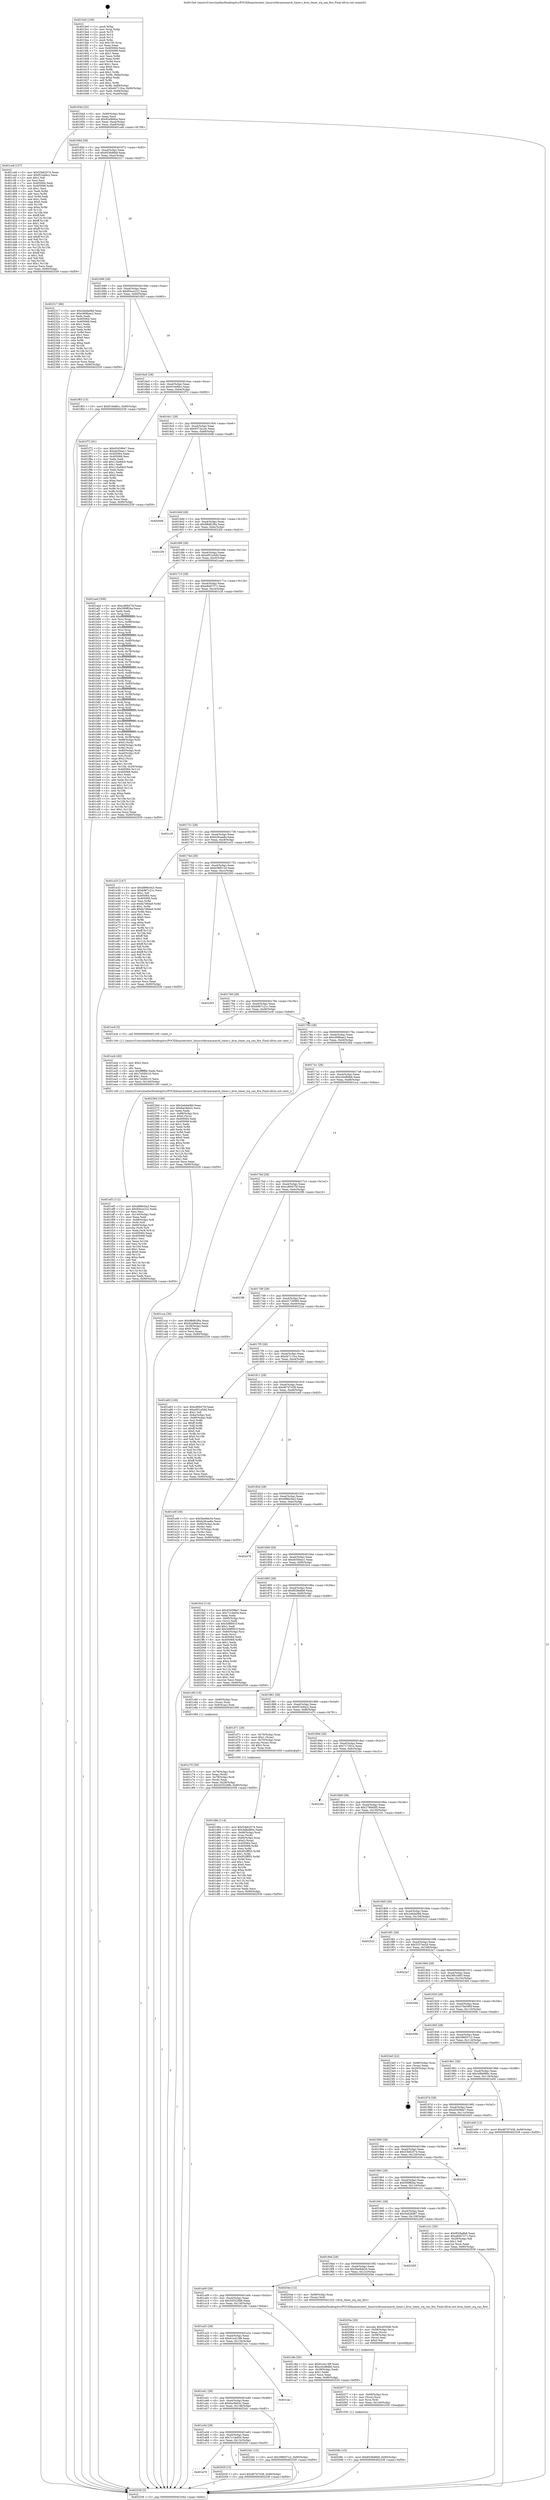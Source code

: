 digraph "0x4015e0" {
  label = "0x4015e0 (/mnt/c/Users/mathe/Desktop/tcc/POCII/binaries/extr_linuxvirtkvmarmarch_timer.c_kvm_timer_irq_can_fire_Final-ollvm.out::main(0))"
  labelloc = "t"
  node[shape=record]

  Entry [label="",width=0.3,height=0.3,shape=circle,fillcolor=black,style=filled]
  "0x40164d" [label="{
     0x40164d [32]\l
     | [instrs]\l
     &nbsp;&nbsp;0x40164d \<+6\>: mov -0x90(%rbp),%eax\l
     &nbsp;&nbsp;0x401653 \<+2\>: mov %eax,%ecx\l
     &nbsp;&nbsp;0x401655 \<+6\>: sub $0x82a9b8ce,%ecx\l
     &nbsp;&nbsp;0x40165b \<+6\>: mov %eax,-0xa4(%rbp)\l
     &nbsp;&nbsp;0x401661 \<+6\>: mov %ecx,-0xa8(%rbp)\l
     &nbsp;&nbsp;0x401667 \<+6\>: je 0000000000401ce8 \<main+0x708\>\l
  }"]
  "0x401ce8" [label="{
     0x401ce8 [137]\l
     | [instrs]\l
     &nbsp;&nbsp;0x401ce8 \<+5\>: mov $0x53b62574,%eax\l
     &nbsp;&nbsp;0x401ced \<+5\>: mov $0xf51bd4c2,%ecx\l
     &nbsp;&nbsp;0x401cf2 \<+2\>: mov $0x1,%dl\l
     &nbsp;&nbsp;0x401cf4 \<+2\>: xor %esi,%esi\l
     &nbsp;&nbsp;0x401cf6 \<+7\>: mov 0x405064,%edi\l
     &nbsp;&nbsp;0x401cfd \<+8\>: mov 0x405068,%r8d\l
     &nbsp;&nbsp;0x401d05 \<+3\>: sub $0x1,%esi\l
     &nbsp;&nbsp;0x401d08 \<+3\>: mov %edi,%r9d\l
     &nbsp;&nbsp;0x401d0b \<+3\>: add %esi,%r9d\l
     &nbsp;&nbsp;0x401d0e \<+4\>: imul %r9d,%edi\l
     &nbsp;&nbsp;0x401d12 \<+3\>: and $0x1,%edi\l
     &nbsp;&nbsp;0x401d15 \<+3\>: cmp $0x0,%edi\l
     &nbsp;&nbsp;0x401d18 \<+4\>: sete %r10b\l
     &nbsp;&nbsp;0x401d1c \<+4\>: cmp $0xa,%r8d\l
     &nbsp;&nbsp;0x401d20 \<+4\>: setl %r11b\l
     &nbsp;&nbsp;0x401d24 \<+3\>: mov %r10b,%bl\l
     &nbsp;&nbsp;0x401d27 \<+3\>: xor $0xff,%bl\l
     &nbsp;&nbsp;0x401d2a \<+3\>: mov %r11b,%r14b\l
     &nbsp;&nbsp;0x401d2d \<+4\>: xor $0xff,%r14b\l
     &nbsp;&nbsp;0x401d31 \<+3\>: xor $0x1,%dl\l
     &nbsp;&nbsp;0x401d34 \<+3\>: mov %bl,%r15b\l
     &nbsp;&nbsp;0x401d37 \<+4\>: and $0xff,%r15b\l
     &nbsp;&nbsp;0x401d3b \<+3\>: and %dl,%r10b\l
     &nbsp;&nbsp;0x401d3e \<+3\>: mov %r14b,%r12b\l
     &nbsp;&nbsp;0x401d41 \<+4\>: and $0xff,%r12b\l
     &nbsp;&nbsp;0x401d45 \<+3\>: and %dl,%r11b\l
     &nbsp;&nbsp;0x401d48 \<+3\>: or %r10b,%r15b\l
     &nbsp;&nbsp;0x401d4b \<+3\>: or %r11b,%r12b\l
     &nbsp;&nbsp;0x401d4e \<+3\>: xor %r12b,%r15b\l
     &nbsp;&nbsp;0x401d51 \<+3\>: or %r14b,%bl\l
     &nbsp;&nbsp;0x401d54 \<+3\>: xor $0xff,%bl\l
     &nbsp;&nbsp;0x401d57 \<+3\>: or $0x1,%dl\l
     &nbsp;&nbsp;0x401d5a \<+2\>: and %dl,%bl\l
     &nbsp;&nbsp;0x401d5c \<+3\>: or %bl,%r15b\l
     &nbsp;&nbsp;0x401d5f \<+4\>: test $0x1,%r15b\l
     &nbsp;&nbsp;0x401d63 \<+3\>: cmovne %ecx,%eax\l
     &nbsp;&nbsp;0x401d66 \<+6\>: mov %eax,-0x90(%rbp)\l
     &nbsp;&nbsp;0x401d6c \<+5\>: jmp 0000000000402539 \<main+0xf59\>\l
  }"]
  "0x40166d" [label="{
     0x40166d [28]\l
     | [instrs]\l
     &nbsp;&nbsp;0x40166d \<+5\>: jmp 0000000000401672 \<main+0x92\>\l
     &nbsp;&nbsp;0x401672 \<+6\>: mov -0xa4(%rbp),%eax\l
     &nbsp;&nbsp;0x401678 \<+5\>: sub $0x8536d6b9,%eax\l
     &nbsp;&nbsp;0x40167d \<+6\>: mov %eax,-0xac(%rbp)\l
     &nbsp;&nbsp;0x401683 \<+6\>: je 0000000000402317 \<main+0xd37\>\l
  }"]
  Exit [label="",width=0.3,height=0.3,shape=circle,fillcolor=black,style=filled,peripheries=2]
  "0x402317" [label="{
     0x402317 [86]\l
     | [instrs]\l
     &nbsp;&nbsp;0x402317 \<+5\>: mov $0x2ebda08d,%eax\l
     &nbsp;&nbsp;0x40231c \<+5\>: mov $0xc908bae2,%ecx\l
     &nbsp;&nbsp;0x402321 \<+2\>: xor %edx,%edx\l
     &nbsp;&nbsp;0x402323 \<+7\>: mov 0x405064,%esi\l
     &nbsp;&nbsp;0x40232a \<+7\>: mov 0x405068,%edi\l
     &nbsp;&nbsp;0x402331 \<+3\>: sub $0x1,%edx\l
     &nbsp;&nbsp;0x402334 \<+3\>: mov %esi,%r8d\l
     &nbsp;&nbsp;0x402337 \<+3\>: add %edx,%r8d\l
     &nbsp;&nbsp;0x40233a \<+4\>: imul %r8d,%esi\l
     &nbsp;&nbsp;0x40233e \<+3\>: and $0x1,%esi\l
     &nbsp;&nbsp;0x402341 \<+3\>: cmp $0x0,%esi\l
     &nbsp;&nbsp;0x402344 \<+4\>: sete %r9b\l
     &nbsp;&nbsp;0x402348 \<+3\>: cmp $0xa,%edi\l
     &nbsp;&nbsp;0x40234b \<+4\>: setl %r10b\l
     &nbsp;&nbsp;0x40234f \<+3\>: mov %r9b,%r11b\l
     &nbsp;&nbsp;0x402352 \<+3\>: and %r10b,%r11b\l
     &nbsp;&nbsp;0x402355 \<+3\>: xor %r10b,%r9b\l
     &nbsp;&nbsp;0x402358 \<+3\>: or %r9b,%r11b\l
     &nbsp;&nbsp;0x40235b \<+4\>: test $0x1,%r11b\l
     &nbsp;&nbsp;0x40235f \<+3\>: cmovne %ecx,%eax\l
     &nbsp;&nbsp;0x402362 \<+6\>: mov %eax,-0x90(%rbp)\l
     &nbsp;&nbsp;0x402368 \<+5\>: jmp 0000000000402539 \<main+0xf59\>\l
  }"]
  "0x401689" [label="{
     0x401689 [28]\l
     | [instrs]\l
     &nbsp;&nbsp;0x401689 \<+5\>: jmp 000000000040168e \<main+0xae\>\l
     &nbsp;&nbsp;0x40168e \<+6\>: mov -0xa4(%rbp),%eax\l
     &nbsp;&nbsp;0x401694 \<+5\>: sub $0x85ece222,%eax\l
     &nbsp;&nbsp;0x401699 \<+6\>: mov %eax,-0xb0(%rbp)\l
     &nbsp;&nbsp;0x40169f \<+6\>: je 0000000000401f63 \<main+0x983\>\l
  }"]
  "0x40208c" [label="{
     0x40208c [15]\l
     | [instrs]\l
     &nbsp;&nbsp;0x40208c \<+10\>: movl $0x8536d6b9,-0x90(%rbp)\l
     &nbsp;&nbsp;0x402096 \<+5\>: jmp 0000000000402539 \<main+0xf59\>\l
  }"]
  "0x401f63" [label="{
     0x401f63 [15]\l
     | [instrs]\l
     &nbsp;&nbsp;0x401f63 \<+10\>: movl $0x910e6fcc,-0x90(%rbp)\l
     &nbsp;&nbsp;0x401f6d \<+5\>: jmp 0000000000402539 \<main+0xf59\>\l
  }"]
  "0x4016a5" [label="{
     0x4016a5 [28]\l
     | [instrs]\l
     &nbsp;&nbsp;0x4016a5 \<+5\>: jmp 00000000004016aa \<main+0xca\>\l
     &nbsp;&nbsp;0x4016aa \<+6\>: mov -0xa4(%rbp),%eax\l
     &nbsp;&nbsp;0x4016b0 \<+5\>: sub $0x910e6fcc,%eax\l
     &nbsp;&nbsp;0x4016b5 \<+6\>: mov %eax,-0xb4(%rbp)\l
     &nbsp;&nbsp;0x4016bb \<+6\>: je 0000000000401f72 \<main+0x992\>\l
  }"]
  "0x402077" [label="{
     0x402077 [21]\l
     | [instrs]\l
     &nbsp;&nbsp;0x402077 \<+4\>: mov -0x68(%rbp),%rcx\l
     &nbsp;&nbsp;0x40207b \<+3\>: mov (%rcx),%rcx\l
     &nbsp;&nbsp;0x40207e \<+3\>: mov %rcx,%rdi\l
     &nbsp;&nbsp;0x402081 \<+6\>: mov %eax,-0x144(%rbp)\l
     &nbsp;&nbsp;0x402087 \<+5\>: call 0000000000401030 \<free@plt\>\l
     | [calls]\l
     &nbsp;&nbsp;0x401030 \{1\} (unknown)\l
  }"]
  "0x401f72" [label="{
     0x401f72 [91]\l
     | [instrs]\l
     &nbsp;&nbsp;0x401f72 \<+5\>: mov $0x454596e7,%eax\l
     &nbsp;&nbsp;0x401f77 \<+5\>: mov $0xeb50eec1,%ecx\l
     &nbsp;&nbsp;0x401f7c \<+7\>: mov 0x405064,%edx\l
     &nbsp;&nbsp;0x401f83 \<+7\>: mov 0x405068,%esi\l
     &nbsp;&nbsp;0x401f8a \<+2\>: mov %edx,%edi\l
     &nbsp;&nbsp;0x401f8c \<+6\>: add $0x116a9dc0,%edi\l
     &nbsp;&nbsp;0x401f92 \<+3\>: sub $0x1,%edi\l
     &nbsp;&nbsp;0x401f95 \<+6\>: sub $0x116a9dc0,%edi\l
     &nbsp;&nbsp;0x401f9b \<+3\>: imul %edi,%edx\l
     &nbsp;&nbsp;0x401f9e \<+3\>: and $0x1,%edx\l
     &nbsp;&nbsp;0x401fa1 \<+3\>: cmp $0x0,%edx\l
     &nbsp;&nbsp;0x401fa4 \<+4\>: sete %r8b\l
     &nbsp;&nbsp;0x401fa8 \<+3\>: cmp $0xa,%esi\l
     &nbsp;&nbsp;0x401fab \<+4\>: setl %r9b\l
     &nbsp;&nbsp;0x401faf \<+3\>: mov %r8b,%r10b\l
     &nbsp;&nbsp;0x401fb2 \<+3\>: and %r9b,%r10b\l
     &nbsp;&nbsp;0x401fb5 \<+3\>: xor %r9b,%r8b\l
     &nbsp;&nbsp;0x401fb8 \<+3\>: or %r8b,%r10b\l
     &nbsp;&nbsp;0x401fbb \<+4\>: test $0x1,%r10b\l
     &nbsp;&nbsp;0x401fbf \<+3\>: cmovne %ecx,%eax\l
     &nbsp;&nbsp;0x401fc2 \<+6\>: mov %eax,-0x90(%rbp)\l
     &nbsp;&nbsp;0x401fc8 \<+5\>: jmp 0000000000402539 \<main+0xf59\>\l
  }"]
  "0x4016c1" [label="{
     0x4016c1 [28]\l
     | [instrs]\l
     &nbsp;&nbsp;0x4016c1 \<+5\>: jmp 00000000004016c6 \<main+0xe6\>\l
     &nbsp;&nbsp;0x4016c6 \<+6\>: mov -0xa4(%rbp),%eax\l
     &nbsp;&nbsp;0x4016cc \<+5\>: sub $0x9373a1dc,%eax\l
     &nbsp;&nbsp;0x4016d1 \<+6\>: mov %eax,-0xb8(%rbp)\l
     &nbsp;&nbsp;0x4016d7 \<+6\>: je 00000000004020d8 \<main+0xaf8\>\l
  }"]
  "0x40205a" [label="{
     0x40205a [29]\l
     | [instrs]\l
     &nbsp;&nbsp;0x40205a \<+10\>: movabs $0x4030d6,%rdi\l
     &nbsp;&nbsp;0x402064 \<+4\>: mov -0x58(%rbp),%rcx\l
     &nbsp;&nbsp;0x402068 \<+2\>: mov %eax,(%rcx)\l
     &nbsp;&nbsp;0x40206a \<+4\>: mov -0x58(%rbp),%rcx\l
     &nbsp;&nbsp;0x40206e \<+2\>: mov (%rcx),%esi\l
     &nbsp;&nbsp;0x402070 \<+2\>: mov $0x0,%al\l
     &nbsp;&nbsp;0x402072 \<+5\>: call 0000000000401040 \<printf@plt\>\l
     | [calls]\l
     &nbsp;&nbsp;0x401040 \{1\} (unknown)\l
  }"]
  "0x4020d8" [label="{
     0x4020d8\l
  }", style=dashed]
  "0x4016dd" [label="{
     0x4016dd [28]\l
     | [instrs]\l
     &nbsp;&nbsp;0x4016dd \<+5\>: jmp 00000000004016e2 \<main+0x102\>\l
     &nbsp;&nbsp;0x4016e2 \<+6\>: mov -0xa4(%rbp),%eax\l
     &nbsp;&nbsp;0x4016e8 \<+5\>: sub $0x98d81f6a,%eax\l
     &nbsp;&nbsp;0x4016ed \<+6\>: mov %eax,-0xbc(%rbp)\l
     &nbsp;&nbsp;0x4016f3 \<+6\>: je 00000000004022f4 \<main+0xd14\>\l
  }"]
  "0x401a79" [label="{
     0x401a79\l
  }", style=dashed]
  "0x4022f4" [label="{
     0x4022f4\l
  }", style=dashed]
  "0x4016f9" [label="{
     0x4016f9 [28]\l
     | [instrs]\l
     &nbsp;&nbsp;0x4016f9 \<+5\>: jmp 00000000004016fe \<main+0x11e\>\l
     &nbsp;&nbsp;0x4016fe \<+6\>: mov -0xa4(%rbp),%eax\l
     &nbsp;&nbsp;0x401704 \<+5\>: sub $0xa951a5dd,%eax\l
     &nbsp;&nbsp;0x401709 \<+6\>: mov %eax,-0xc0(%rbp)\l
     &nbsp;&nbsp;0x40170f \<+6\>: je 0000000000401aed \<main+0x50d\>\l
  }"]
  "0x40203f" [label="{
     0x40203f [15]\l
     | [instrs]\l
     &nbsp;&nbsp;0x40203f \<+10\>: movl $0xd67d7438,-0x90(%rbp)\l
     &nbsp;&nbsp;0x402049 \<+5\>: jmp 0000000000402539 \<main+0xf59\>\l
  }"]
  "0x401aed" [label="{
     0x401aed [308]\l
     | [instrs]\l
     &nbsp;&nbsp;0x401aed \<+5\>: mov $0xcd69475f,%eax\l
     &nbsp;&nbsp;0x401af2 \<+5\>: mov $0x599ff2ba,%ecx\l
     &nbsp;&nbsp;0x401af7 \<+2\>: xor %edx,%edx\l
     &nbsp;&nbsp;0x401af9 \<+3\>: mov %rsp,%rsi\l
     &nbsp;&nbsp;0x401afc \<+4\>: add $0xfffffffffffffff0,%rsi\l
     &nbsp;&nbsp;0x401b00 \<+3\>: mov %rsi,%rsp\l
     &nbsp;&nbsp;0x401b03 \<+7\>: mov %rsi,-0x88(%rbp)\l
     &nbsp;&nbsp;0x401b0a \<+3\>: mov %rsp,%rsi\l
     &nbsp;&nbsp;0x401b0d \<+4\>: add $0xfffffffffffffff0,%rsi\l
     &nbsp;&nbsp;0x401b11 \<+3\>: mov %rsi,%rsp\l
     &nbsp;&nbsp;0x401b14 \<+3\>: mov %rsp,%rdi\l
     &nbsp;&nbsp;0x401b17 \<+4\>: add $0xfffffffffffffff0,%rdi\l
     &nbsp;&nbsp;0x401b1b \<+3\>: mov %rdi,%rsp\l
     &nbsp;&nbsp;0x401b1e \<+4\>: mov %rdi,-0x80(%rbp)\l
     &nbsp;&nbsp;0x401b22 \<+3\>: mov %rsp,%rdi\l
     &nbsp;&nbsp;0x401b25 \<+4\>: add $0xfffffffffffffff0,%rdi\l
     &nbsp;&nbsp;0x401b29 \<+3\>: mov %rdi,%rsp\l
     &nbsp;&nbsp;0x401b2c \<+4\>: mov %rdi,-0x78(%rbp)\l
     &nbsp;&nbsp;0x401b30 \<+3\>: mov %rsp,%rdi\l
     &nbsp;&nbsp;0x401b33 \<+4\>: add $0xfffffffffffffff0,%rdi\l
     &nbsp;&nbsp;0x401b37 \<+3\>: mov %rdi,%rsp\l
     &nbsp;&nbsp;0x401b3a \<+4\>: mov %rdi,-0x70(%rbp)\l
     &nbsp;&nbsp;0x401b3e \<+3\>: mov %rsp,%rdi\l
     &nbsp;&nbsp;0x401b41 \<+4\>: add $0xfffffffffffffff0,%rdi\l
     &nbsp;&nbsp;0x401b45 \<+3\>: mov %rdi,%rsp\l
     &nbsp;&nbsp;0x401b48 \<+4\>: mov %rdi,-0x68(%rbp)\l
     &nbsp;&nbsp;0x401b4c \<+3\>: mov %rsp,%rdi\l
     &nbsp;&nbsp;0x401b4f \<+4\>: add $0xfffffffffffffff0,%rdi\l
     &nbsp;&nbsp;0x401b53 \<+3\>: mov %rdi,%rsp\l
     &nbsp;&nbsp;0x401b56 \<+4\>: mov %rdi,-0x60(%rbp)\l
     &nbsp;&nbsp;0x401b5a \<+3\>: mov %rsp,%rdi\l
     &nbsp;&nbsp;0x401b5d \<+4\>: add $0xfffffffffffffff0,%rdi\l
     &nbsp;&nbsp;0x401b61 \<+3\>: mov %rdi,%rsp\l
     &nbsp;&nbsp;0x401b64 \<+4\>: mov %rdi,-0x58(%rbp)\l
     &nbsp;&nbsp;0x401b68 \<+3\>: mov %rsp,%rdi\l
     &nbsp;&nbsp;0x401b6b \<+4\>: add $0xfffffffffffffff0,%rdi\l
     &nbsp;&nbsp;0x401b6f \<+3\>: mov %rdi,%rsp\l
     &nbsp;&nbsp;0x401b72 \<+4\>: mov %rdi,-0x50(%rbp)\l
     &nbsp;&nbsp;0x401b76 \<+3\>: mov %rsp,%rdi\l
     &nbsp;&nbsp;0x401b79 \<+4\>: add $0xfffffffffffffff0,%rdi\l
     &nbsp;&nbsp;0x401b7d \<+3\>: mov %rdi,%rsp\l
     &nbsp;&nbsp;0x401b80 \<+4\>: mov %rdi,-0x48(%rbp)\l
     &nbsp;&nbsp;0x401b84 \<+3\>: mov %rsp,%rdi\l
     &nbsp;&nbsp;0x401b87 \<+4\>: add $0xfffffffffffffff0,%rdi\l
     &nbsp;&nbsp;0x401b8b \<+3\>: mov %rdi,%rsp\l
     &nbsp;&nbsp;0x401b8e \<+4\>: mov %rdi,-0x40(%rbp)\l
     &nbsp;&nbsp;0x401b92 \<+3\>: mov %rsp,%rdi\l
     &nbsp;&nbsp;0x401b95 \<+4\>: add $0xfffffffffffffff0,%rdi\l
     &nbsp;&nbsp;0x401b99 \<+3\>: mov %rdi,%rsp\l
     &nbsp;&nbsp;0x401b9c \<+4\>: mov %rdi,-0x38(%rbp)\l
     &nbsp;&nbsp;0x401ba0 \<+7\>: mov -0x88(%rbp),%rdi\l
     &nbsp;&nbsp;0x401ba7 \<+6\>: movl $0x0,(%rdi)\l
     &nbsp;&nbsp;0x401bad \<+7\>: mov -0x94(%rbp),%r8d\l
     &nbsp;&nbsp;0x401bb4 \<+3\>: mov %r8d,(%rsi)\l
     &nbsp;&nbsp;0x401bb7 \<+4\>: mov -0x80(%rbp),%rdi\l
     &nbsp;&nbsp;0x401bbb \<+7\>: mov -0xa0(%rbp),%r9\l
     &nbsp;&nbsp;0x401bc2 \<+3\>: mov %r9,(%rdi)\l
     &nbsp;&nbsp;0x401bc5 \<+3\>: cmpl $0x2,(%rsi)\l
     &nbsp;&nbsp;0x401bc8 \<+4\>: setne %r10b\l
     &nbsp;&nbsp;0x401bcc \<+4\>: and $0x1,%r10b\l
     &nbsp;&nbsp;0x401bd0 \<+4\>: mov %r10b,-0x29(%rbp)\l
     &nbsp;&nbsp;0x401bd4 \<+8\>: mov 0x405064,%r11d\l
     &nbsp;&nbsp;0x401bdc \<+7\>: mov 0x405068,%ebx\l
     &nbsp;&nbsp;0x401be3 \<+3\>: sub $0x1,%edx\l
     &nbsp;&nbsp;0x401be6 \<+3\>: mov %r11d,%r14d\l
     &nbsp;&nbsp;0x401be9 \<+3\>: add %edx,%r14d\l
     &nbsp;&nbsp;0x401bec \<+4\>: imul %r14d,%r11d\l
     &nbsp;&nbsp;0x401bf0 \<+4\>: and $0x1,%r11d\l
     &nbsp;&nbsp;0x401bf4 \<+4\>: cmp $0x0,%r11d\l
     &nbsp;&nbsp;0x401bf8 \<+4\>: sete %r10b\l
     &nbsp;&nbsp;0x401bfc \<+3\>: cmp $0xa,%ebx\l
     &nbsp;&nbsp;0x401bff \<+4\>: setl %r15b\l
     &nbsp;&nbsp;0x401c03 \<+3\>: mov %r10b,%r12b\l
     &nbsp;&nbsp;0x401c06 \<+3\>: and %r15b,%r12b\l
     &nbsp;&nbsp;0x401c09 \<+3\>: xor %r15b,%r10b\l
     &nbsp;&nbsp;0x401c0c \<+3\>: or %r10b,%r12b\l
     &nbsp;&nbsp;0x401c0f \<+4\>: test $0x1,%r12b\l
     &nbsp;&nbsp;0x401c13 \<+3\>: cmovne %ecx,%eax\l
     &nbsp;&nbsp;0x401c16 \<+6\>: mov %eax,-0x90(%rbp)\l
     &nbsp;&nbsp;0x401c1c \<+5\>: jmp 0000000000402539 \<main+0xf59\>\l
  }"]
  "0x401715" [label="{
     0x401715 [28]\l
     | [instrs]\l
     &nbsp;&nbsp;0x401715 \<+5\>: jmp 000000000040171a \<main+0x13a\>\l
     &nbsp;&nbsp;0x40171a \<+6\>: mov -0xa4(%rbp),%eax\l
     &nbsp;&nbsp;0x401720 \<+5\>: sub $0xa9dd7271,%eax\l
     &nbsp;&nbsp;0x401725 \<+6\>: mov %eax,-0xc4(%rbp)\l
     &nbsp;&nbsp;0x40172b \<+6\>: je 0000000000401c3f \<main+0x65f\>\l
  }"]
  "0x401a5d" [label="{
     0x401a5d [28]\l
     | [instrs]\l
     &nbsp;&nbsp;0x401a5d \<+5\>: jmp 0000000000401a62 \<main+0x482\>\l
     &nbsp;&nbsp;0x401a62 \<+6\>: mov -0xa4(%rbp),%eax\l
     &nbsp;&nbsp;0x401a68 \<+5\>: sub $0x7c1def34,%eax\l
     &nbsp;&nbsp;0x401a6d \<+6\>: mov %eax,-0x13c(%rbp)\l
     &nbsp;&nbsp;0x401a73 \<+6\>: je 000000000040203f \<main+0xa5f\>\l
  }"]
  "0x401c3f" [label="{
     0x401c3f\l
  }", style=dashed]
  "0x401731" [label="{
     0x401731 [28]\l
     | [instrs]\l
     &nbsp;&nbsp;0x401731 \<+5\>: jmp 0000000000401736 \<main+0x156\>\l
     &nbsp;&nbsp;0x401736 \<+6\>: mov -0xa4(%rbp),%eax\l
     &nbsp;&nbsp;0x40173c \<+5\>: sub $0xb29caa8a,%eax\l
     &nbsp;&nbsp;0x401741 \<+6\>: mov %eax,-0xc8(%rbp)\l
     &nbsp;&nbsp;0x401747 \<+6\>: je 0000000000401e33 \<main+0x853\>\l
  }"]
  "0x4023d1" [label="{
     0x4023d1 [15]\l
     | [instrs]\l
     &nbsp;&nbsp;0x4023d1 \<+10\>: movl $0x398057c2,-0x90(%rbp)\l
     &nbsp;&nbsp;0x4023db \<+5\>: jmp 0000000000402539 \<main+0xf59\>\l
  }"]
  "0x401e33" [label="{
     0x401e33 [147]\l
     | [instrs]\l
     &nbsp;&nbsp;0x401e33 \<+5\>: mov $0xd986c0a3,%eax\l
     &nbsp;&nbsp;0x401e38 \<+5\>: mov $0xb967c21c,%ecx\l
     &nbsp;&nbsp;0x401e3d \<+2\>: mov $0x1,%dl\l
     &nbsp;&nbsp;0x401e3f \<+7\>: mov 0x405064,%esi\l
     &nbsp;&nbsp;0x401e46 \<+7\>: mov 0x405068,%edi\l
     &nbsp;&nbsp;0x401e4d \<+3\>: mov %esi,%r8d\l
     &nbsp;&nbsp;0x401e50 \<+7\>: sub $0xfa7d6da9,%r8d\l
     &nbsp;&nbsp;0x401e57 \<+4\>: sub $0x1,%r8d\l
     &nbsp;&nbsp;0x401e5b \<+7\>: add $0xfa7d6da9,%r8d\l
     &nbsp;&nbsp;0x401e62 \<+4\>: imul %r8d,%esi\l
     &nbsp;&nbsp;0x401e66 \<+3\>: and $0x1,%esi\l
     &nbsp;&nbsp;0x401e69 \<+3\>: cmp $0x0,%esi\l
     &nbsp;&nbsp;0x401e6c \<+4\>: sete %r9b\l
     &nbsp;&nbsp;0x401e70 \<+3\>: cmp $0xa,%edi\l
     &nbsp;&nbsp;0x401e73 \<+4\>: setl %r10b\l
     &nbsp;&nbsp;0x401e77 \<+3\>: mov %r9b,%r11b\l
     &nbsp;&nbsp;0x401e7a \<+4\>: xor $0xff,%r11b\l
     &nbsp;&nbsp;0x401e7e \<+3\>: mov %r10b,%bl\l
     &nbsp;&nbsp;0x401e81 \<+3\>: xor $0xff,%bl\l
     &nbsp;&nbsp;0x401e84 \<+3\>: xor $0x1,%dl\l
     &nbsp;&nbsp;0x401e87 \<+3\>: mov %r11b,%r14b\l
     &nbsp;&nbsp;0x401e8a \<+4\>: and $0xff,%r14b\l
     &nbsp;&nbsp;0x401e8e \<+3\>: and %dl,%r9b\l
     &nbsp;&nbsp;0x401e91 \<+3\>: mov %bl,%r15b\l
     &nbsp;&nbsp;0x401e94 \<+4\>: and $0xff,%r15b\l
     &nbsp;&nbsp;0x401e98 \<+3\>: and %dl,%r10b\l
     &nbsp;&nbsp;0x401e9b \<+3\>: or %r9b,%r14b\l
     &nbsp;&nbsp;0x401e9e \<+3\>: or %r10b,%r15b\l
     &nbsp;&nbsp;0x401ea1 \<+3\>: xor %r15b,%r14b\l
     &nbsp;&nbsp;0x401ea4 \<+3\>: or %bl,%r11b\l
     &nbsp;&nbsp;0x401ea7 \<+4\>: xor $0xff,%r11b\l
     &nbsp;&nbsp;0x401eab \<+3\>: or $0x1,%dl\l
     &nbsp;&nbsp;0x401eae \<+3\>: and %dl,%r11b\l
     &nbsp;&nbsp;0x401eb1 \<+3\>: or %r11b,%r14b\l
     &nbsp;&nbsp;0x401eb4 \<+4\>: test $0x1,%r14b\l
     &nbsp;&nbsp;0x401eb8 \<+3\>: cmovne %ecx,%eax\l
     &nbsp;&nbsp;0x401ebb \<+6\>: mov %eax,-0x90(%rbp)\l
     &nbsp;&nbsp;0x401ec1 \<+5\>: jmp 0000000000402539 \<main+0xf59\>\l
  }"]
  "0x40174d" [label="{
     0x40174d [28]\l
     | [instrs]\l
     &nbsp;&nbsp;0x40174d \<+5\>: jmp 0000000000401752 \<main+0x172\>\l
     &nbsp;&nbsp;0x401752 \<+6\>: mov -0xa4(%rbp),%eax\l
     &nbsp;&nbsp;0x401758 \<+5\>: sub $0xb38f512d,%eax\l
     &nbsp;&nbsp;0x40175d \<+6\>: mov %eax,-0xcc(%rbp)\l
     &nbsp;&nbsp;0x401763 \<+6\>: je 0000000000402303 \<main+0xd23\>\l
  }"]
  "0x401a41" [label="{
     0x401a41 [28]\l
     | [instrs]\l
     &nbsp;&nbsp;0x401a41 \<+5\>: jmp 0000000000401a46 \<main+0x466\>\l
     &nbsp;&nbsp;0x401a46 \<+6\>: mov -0xa4(%rbp),%eax\l
     &nbsp;&nbsp;0x401a4c \<+5\>: sub $0x6ac9eb3c,%eax\l
     &nbsp;&nbsp;0x401a51 \<+6\>: mov %eax,-0x138(%rbp)\l
     &nbsp;&nbsp;0x401a57 \<+6\>: je 00000000004023d1 \<main+0xdf1\>\l
  }"]
  "0x402303" [label="{
     0x402303\l
  }", style=dashed]
  "0x401769" [label="{
     0x401769 [28]\l
     | [instrs]\l
     &nbsp;&nbsp;0x401769 \<+5\>: jmp 000000000040176e \<main+0x18e\>\l
     &nbsp;&nbsp;0x40176e \<+6\>: mov -0xa4(%rbp),%eax\l
     &nbsp;&nbsp;0x401774 \<+5\>: sub $0xb967c21c,%eax\l
     &nbsp;&nbsp;0x401779 \<+6\>: mov %eax,-0xd0(%rbp)\l
     &nbsp;&nbsp;0x40177f \<+6\>: je 0000000000401ec6 \<main+0x8e6\>\l
  }"]
  "0x401cac" [label="{
     0x401cac\l
  }", style=dashed]
  "0x401ec6" [label="{
     0x401ec6 [5]\l
     | [instrs]\l
     &nbsp;&nbsp;0x401ec6 \<+5\>: call 0000000000401160 \<next_i\>\l
     | [calls]\l
     &nbsp;&nbsp;0x401160 \{1\} (/mnt/c/Users/mathe/Desktop/tcc/POCII/binaries/extr_linuxvirtkvmarmarch_timer.c_kvm_timer_irq_can_fire_Final-ollvm.out::next_i)\l
  }"]
  "0x401785" [label="{
     0x401785 [28]\l
     | [instrs]\l
     &nbsp;&nbsp;0x401785 \<+5\>: jmp 000000000040178a \<main+0x1aa\>\l
     &nbsp;&nbsp;0x40178a \<+6\>: mov -0xa4(%rbp),%eax\l
     &nbsp;&nbsp;0x401790 \<+5\>: sub $0xc908bae2,%eax\l
     &nbsp;&nbsp;0x401795 \<+6\>: mov %eax,-0xd4(%rbp)\l
     &nbsp;&nbsp;0x40179b \<+6\>: je 000000000040236d \<main+0xd8d\>\l
  }"]
  "0x401ef3" [label="{
     0x401ef3 [112]\l
     | [instrs]\l
     &nbsp;&nbsp;0x401ef3 \<+5\>: mov $0xd986c0a3,%ecx\l
     &nbsp;&nbsp;0x401ef8 \<+5\>: mov $0x85ece222,%edx\l
     &nbsp;&nbsp;0x401efd \<+2\>: xor %esi,%esi\l
     &nbsp;&nbsp;0x401eff \<+6\>: mov -0x140(%rbp),%edi\l
     &nbsp;&nbsp;0x401f05 \<+3\>: imul %eax,%edi\l
     &nbsp;&nbsp;0x401f08 \<+4\>: mov -0x68(%rbp),%r8\l
     &nbsp;&nbsp;0x401f0c \<+3\>: mov (%r8),%r8\l
     &nbsp;&nbsp;0x401f0f \<+4\>: mov -0x60(%rbp),%r9\l
     &nbsp;&nbsp;0x401f13 \<+3\>: movslq (%r9),%r9\l
     &nbsp;&nbsp;0x401f16 \<+4\>: mov %edi,(%r8,%r9,4)\l
     &nbsp;&nbsp;0x401f1a \<+7\>: mov 0x405064,%eax\l
     &nbsp;&nbsp;0x401f21 \<+7\>: mov 0x405068,%edi\l
     &nbsp;&nbsp;0x401f28 \<+3\>: sub $0x1,%esi\l
     &nbsp;&nbsp;0x401f2b \<+3\>: mov %eax,%r10d\l
     &nbsp;&nbsp;0x401f2e \<+3\>: add %esi,%r10d\l
     &nbsp;&nbsp;0x401f31 \<+4\>: imul %r10d,%eax\l
     &nbsp;&nbsp;0x401f35 \<+3\>: and $0x1,%eax\l
     &nbsp;&nbsp;0x401f38 \<+3\>: cmp $0x0,%eax\l
     &nbsp;&nbsp;0x401f3b \<+4\>: sete %r11b\l
     &nbsp;&nbsp;0x401f3f \<+3\>: cmp $0xa,%edi\l
     &nbsp;&nbsp;0x401f42 \<+3\>: setl %bl\l
     &nbsp;&nbsp;0x401f45 \<+3\>: mov %r11b,%r14b\l
     &nbsp;&nbsp;0x401f48 \<+3\>: and %bl,%r14b\l
     &nbsp;&nbsp;0x401f4b \<+3\>: xor %bl,%r11b\l
     &nbsp;&nbsp;0x401f4e \<+3\>: or %r11b,%r14b\l
     &nbsp;&nbsp;0x401f51 \<+4\>: test $0x1,%r14b\l
     &nbsp;&nbsp;0x401f55 \<+3\>: cmovne %edx,%ecx\l
     &nbsp;&nbsp;0x401f58 \<+6\>: mov %ecx,-0x90(%rbp)\l
     &nbsp;&nbsp;0x401f5e \<+5\>: jmp 0000000000402539 \<main+0xf59\>\l
  }"]
  "0x40236d" [label="{
     0x40236d [100]\l
     | [instrs]\l
     &nbsp;&nbsp;0x40236d \<+5\>: mov $0x2ebda08d,%eax\l
     &nbsp;&nbsp;0x402372 \<+5\>: mov $0x6ac9eb3c,%ecx\l
     &nbsp;&nbsp;0x402377 \<+2\>: xor %edx,%edx\l
     &nbsp;&nbsp;0x402379 \<+7\>: mov -0x88(%rbp),%rsi\l
     &nbsp;&nbsp;0x402380 \<+6\>: movl $0x0,(%rsi)\l
     &nbsp;&nbsp;0x402386 \<+7\>: mov 0x405064,%edi\l
     &nbsp;&nbsp;0x40238d \<+8\>: mov 0x405068,%r8d\l
     &nbsp;&nbsp;0x402395 \<+3\>: sub $0x1,%edx\l
     &nbsp;&nbsp;0x402398 \<+3\>: mov %edi,%r9d\l
     &nbsp;&nbsp;0x40239b \<+3\>: add %edx,%r9d\l
     &nbsp;&nbsp;0x40239e \<+4\>: imul %r9d,%edi\l
     &nbsp;&nbsp;0x4023a2 \<+3\>: and $0x1,%edi\l
     &nbsp;&nbsp;0x4023a5 \<+3\>: cmp $0x0,%edi\l
     &nbsp;&nbsp;0x4023a8 \<+4\>: sete %r10b\l
     &nbsp;&nbsp;0x4023ac \<+4\>: cmp $0xa,%r8d\l
     &nbsp;&nbsp;0x4023b0 \<+4\>: setl %r11b\l
     &nbsp;&nbsp;0x4023b4 \<+3\>: mov %r10b,%bl\l
     &nbsp;&nbsp;0x4023b7 \<+3\>: and %r11b,%bl\l
     &nbsp;&nbsp;0x4023ba \<+3\>: xor %r11b,%r10b\l
     &nbsp;&nbsp;0x4023bd \<+3\>: or %r10b,%bl\l
     &nbsp;&nbsp;0x4023c0 \<+3\>: test $0x1,%bl\l
     &nbsp;&nbsp;0x4023c3 \<+3\>: cmovne %ecx,%eax\l
     &nbsp;&nbsp;0x4023c6 \<+6\>: mov %eax,-0x90(%rbp)\l
     &nbsp;&nbsp;0x4023cc \<+5\>: jmp 0000000000402539 \<main+0xf59\>\l
  }"]
  "0x4017a1" [label="{
     0x4017a1 [28]\l
     | [instrs]\l
     &nbsp;&nbsp;0x4017a1 \<+5\>: jmp 00000000004017a6 \<main+0x1c6\>\l
     &nbsp;&nbsp;0x4017a6 \<+6\>: mov -0xa4(%rbp),%eax\l
     &nbsp;&nbsp;0x4017ac \<+5\>: sub $0xcd2d8db6,%eax\l
     &nbsp;&nbsp;0x4017b1 \<+6\>: mov %eax,-0xd8(%rbp)\l
     &nbsp;&nbsp;0x4017b7 \<+6\>: je 0000000000401cca \<main+0x6ea\>\l
  }"]
  "0x401ecb" [label="{
     0x401ecb [40]\l
     | [instrs]\l
     &nbsp;&nbsp;0x401ecb \<+5\>: mov $0x2,%ecx\l
     &nbsp;&nbsp;0x401ed0 \<+1\>: cltd\l
     &nbsp;&nbsp;0x401ed1 \<+2\>: idiv %ecx\l
     &nbsp;&nbsp;0x401ed3 \<+6\>: imul $0xfffffffe,%edx,%ecx\l
     &nbsp;&nbsp;0x401ed9 \<+6\>: sub $0x7e5d0c10,%ecx\l
     &nbsp;&nbsp;0x401edf \<+3\>: add $0x1,%ecx\l
     &nbsp;&nbsp;0x401ee2 \<+6\>: add $0x7e5d0c10,%ecx\l
     &nbsp;&nbsp;0x401ee8 \<+6\>: mov %ecx,-0x140(%rbp)\l
     &nbsp;&nbsp;0x401eee \<+5\>: call 0000000000401160 \<next_i\>\l
     | [calls]\l
     &nbsp;&nbsp;0x401160 \{1\} (/mnt/c/Users/mathe/Desktop/tcc/POCII/binaries/extr_linuxvirtkvmarmarch_timer.c_kvm_timer_irq_can_fire_Final-ollvm.out::next_i)\l
  }"]
  "0x401cca" [label="{
     0x401cca [30]\l
     | [instrs]\l
     &nbsp;&nbsp;0x401cca \<+5\>: mov $0x98d81f6a,%eax\l
     &nbsp;&nbsp;0x401ccf \<+5\>: mov $0x82a9b8ce,%ecx\l
     &nbsp;&nbsp;0x401cd4 \<+3\>: mov -0x28(%rbp),%edx\l
     &nbsp;&nbsp;0x401cd7 \<+3\>: cmp $0x0,%edx\l
     &nbsp;&nbsp;0x401cda \<+3\>: cmove %ecx,%eax\l
     &nbsp;&nbsp;0x401cdd \<+6\>: mov %eax,-0x90(%rbp)\l
     &nbsp;&nbsp;0x401ce3 \<+5\>: jmp 0000000000402539 \<main+0xf59\>\l
  }"]
  "0x4017bd" [label="{
     0x4017bd [28]\l
     | [instrs]\l
     &nbsp;&nbsp;0x4017bd \<+5\>: jmp 00000000004017c2 \<main+0x1e2\>\l
     &nbsp;&nbsp;0x4017c2 \<+6\>: mov -0xa4(%rbp),%eax\l
     &nbsp;&nbsp;0x4017c8 \<+5\>: sub $0xcd69475f,%eax\l
     &nbsp;&nbsp;0x4017cd \<+6\>: mov %eax,-0xdc(%rbp)\l
     &nbsp;&nbsp;0x4017d3 \<+6\>: je 00000000004023f6 \<main+0xe16\>\l
  }"]
  "0x401d8e" [label="{
     0x401d8e [114]\l
     | [instrs]\l
     &nbsp;&nbsp;0x401d8e \<+5\>: mov $0x53b62574,%ecx\l
     &nbsp;&nbsp;0x401d93 \<+5\>: mov $0x3d8a980c,%edx\l
     &nbsp;&nbsp;0x401d98 \<+4\>: mov -0x68(%rbp),%rdi\l
     &nbsp;&nbsp;0x401d9c \<+3\>: mov %rax,(%rdi)\l
     &nbsp;&nbsp;0x401d9f \<+4\>: mov -0x60(%rbp),%rax\l
     &nbsp;&nbsp;0x401da3 \<+6\>: movl $0x0,(%rax)\l
     &nbsp;&nbsp;0x401da9 \<+7\>: mov 0x405064,%esi\l
     &nbsp;&nbsp;0x401db0 \<+8\>: mov 0x405068,%r8d\l
     &nbsp;&nbsp;0x401db8 \<+3\>: mov %esi,%r9d\l
     &nbsp;&nbsp;0x401dbb \<+7\>: add $0x952fff55,%r9d\l
     &nbsp;&nbsp;0x401dc2 \<+4\>: sub $0x1,%r9d\l
     &nbsp;&nbsp;0x401dc6 \<+7\>: sub $0x952fff55,%r9d\l
     &nbsp;&nbsp;0x401dcd \<+4\>: imul %r9d,%esi\l
     &nbsp;&nbsp;0x401dd1 \<+3\>: and $0x1,%esi\l
     &nbsp;&nbsp;0x401dd4 \<+3\>: cmp $0x0,%esi\l
     &nbsp;&nbsp;0x401dd7 \<+4\>: sete %r10b\l
     &nbsp;&nbsp;0x401ddb \<+4\>: cmp $0xa,%r8d\l
     &nbsp;&nbsp;0x401ddf \<+4\>: setl %r11b\l
     &nbsp;&nbsp;0x401de3 \<+3\>: mov %r10b,%bl\l
     &nbsp;&nbsp;0x401de6 \<+3\>: and %r11b,%bl\l
     &nbsp;&nbsp;0x401de9 \<+3\>: xor %r11b,%r10b\l
     &nbsp;&nbsp;0x401dec \<+3\>: or %r10b,%bl\l
     &nbsp;&nbsp;0x401def \<+3\>: test $0x1,%bl\l
     &nbsp;&nbsp;0x401df2 \<+3\>: cmovne %edx,%ecx\l
     &nbsp;&nbsp;0x401df5 \<+6\>: mov %ecx,-0x90(%rbp)\l
     &nbsp;&nbsp;0x401dfb \<+5\>: jmp 0000000000402539 \<main+0xf59\>\l
  }"]
  "0x4023f6" [label="{
     0x4023f6\l
  }", style=dashed]
  "0x4017d9" [label="{
     0x4017d9 [28]\l
     | [instrs]\l
     &nbsp;&nbsp;0x4017d9 \<+5\>: jmp 00000000004017de \<main+0x1fe\>\l
     &nbsp;&nbsp;0x4017de \<+6\>: mov -0xa4(%rbp),%eax\l
     &nbsp;&nbsp;0x4017e4 \<+5\>: sub $0xd1726066,%eax\l
     &nbsp;&nbsp;0x4017e9 \<+6\>: mov %eax,-0xe0(%rbp)\l
     &nbsp;&nbsp;0x4017ef \<+6\>: je 000000000040222a \<main+0xc4a\>\l
  }"]
  "0x401a25" [label="{
     0x401a25 [28]\l
     | [instrs]\l
     &nbsp;&nbsp;0x401a25 \<+5\>: jmp 0000000000401a2a \<main+0x44a\>\l
     &nbsp;&nbsp;0x401a2a \<+6\>: mov -0xa4(%rbp),%eax\l
     &nbsp;&nbsp;0x401a30 \<+5\>: sub $0x61e413f8,%eax\l
     &nbsp;&nbsp;0x401a35 \<+6\>: mov %eax,-0x134(%rbp)\l
     &nbsp;&nbsp;0x401a3b \<+6\>: je 0000000000401cac \<main+0x6cc\>\l
  }"]
  "0x40222a" [label="{
     0x40222a\l
  }", style=dashed]
  "0x4017f5" [label="{
     0x4017f5 [28]\l
     | [instrs]\l
     &nbsp;&nbsp;0x4017f5 \<+5\>: jmp 00000000004017fa \<main+0x21a\>\l
     &nbsp;&nbsp;0x4017fa \<+6\>: mov -0xa4(%rbp),%eax\l
     &nbsp;&nbsp;0x401800 \<+5\>: sub $0xd4711fca,%eax\l
     &nbsp;&nbsp;0x401805 \<+6\>: mov %eax,-0xe4(%rbp)\l
     &nbsp;&nbsp;0x40180b \<+6\>: je 0000000000401a83 \<main+0x4a3\>\l
  }"]
  "0x401c8e" [label="{
     0x401c8e [30]\l
     | [instrs]\l
     &nbsp;&nbsp;0x401c8e \<+5\>: mov $0x61e413f8,%eax\l
     &nbsp;&nbsp;0x401c93 \<+5\>: mov $0xcd2d8db6,%ecx\l
     &nbsp;&nbsp;0x401c98 \<+3\>: mov -0x28(%rbp),%edx\l
     &nbsp;&nbsp;0x401c9b \<+3\>: cmp $0x1,%edx\l
     &nbsp;&nbsp;0x401c9e \<+3\>: cmovl %ecx,%eax\l
     &nbsp;&nbsp;0x401ca1 \<+6\>: mov %eax,-0x90(%rbp)\l
     &nbsp;&nbsp;0x401ca7 \<+5\>: jmp 0000000000402539 \<main+0xf59\>\l
  }"]
  "0x401a83" [label="{
     0x401a83 [106]\l
     | [instrs]\l
     &nbsp;&nbsp;0x401a83 \<+5\>: mov $0xcd69475f,%eax\l
     &nbsp;&nbsp;0x401a88 \<+5\>: mov $0xa951a5dd,%ecx\l
     &nbsp;&nbsp;0x401a8d \<+2\>: mov $0x1,%dl\l
     &nbsp;&nbsp;0x401a8f \<+7\>: mov -0x8a(%rbp),%sil\l
     &nbsp;&nbsp;0x401a96 \<+7\>: mov -0x89(%rbp),%dil\l
     &nbsp;&nbsp;0x401a9d \<+3\>: mov %sil,%r8b\l
     &nbsp;&nbsp;0x401aa0 \<+4\>: xor $0xff,%r8b\l
     &nbsp;&nbsp;0x401aa4 \<+3\>: mov %dil,%r9b\l
     &nbsp;&nbsp;0x401aa7 \<+4\>: xor $0xff,%r9b\l
     &nbsp;&nbsp;0x401aab \<+3\>: xor $0x0,%dl\l
     &nbsp;&nbsp;0x401aae \<+3\>: mov %r8b,%r10b\l
     &nbsp;&nbsp;0x401ab1 \<+4\>: and $0x0,%r10b\l
     &nbsp;&nbsp;0x401ab5 \<+3\>: and %dl,%sil\l
     &nbsp;&nbsp;0x401ab8 \<+3\>: mov %r9b,%r11b\l
     &nbsp;&nbsp;0x401abb \<+4\>: and $0x0,%r11b\l
     &nbsp;&nbsp;0x401abf \<+3\>: and %dl,%dil\l
     &nbsp;&nbsp;0x401ac2 \<+3\>: or %sil,%r10b\l
     &nbsp;&nbsp;0x401ac5 \<+3\>: or %dil,%r11b\l
     &nbsp;&nbsp;0x401ac8 \<+3\>: xor %r11b,%r10b\l
     &nbsp;&nbsp;0x401acb \<+3\>: or %r9b,%r8b\l
     &nbsp;&nbsp;0x401ace \<+4\>: xor $0xff,%r8b\l
     &nbsp;&nbsp;0x401ad2 \<+3\>: or $0x0,%dl\l
     &nbsp;&nbsp;0x401ad5 \<+3\>: and %dl,%r8b\l
     &nbsp;&nbsp;0x401ad8 \<+3\>: or %r8b,%r10b\l
     &nbsp;&nbsp;0x401adb \<+4\>: test $0x1,%r10b\l
     &nbsp;&nbsp;0x401adf \<+3\>: cmovne %ecx,%eax\l
     &nbsp;&nbsp;0x401ae2 \<+6\>: mov %eax,-0x90(%rbp)\l
     &nbsp;&nbsp;0x401ae8 \<+5\>: jmp 0000000000402539 \<main+0xf59\>\l
  }"]
  "0x401811" [label="{
     0x401811 [28]\l
     | [instrs]\l
     &nbsp;&nbsp;0x401811 \<+5\>: jmp 0000000000401816 \<main+0x236\>\l
     &nbsp;&nbsp;0x401816 \<+6\>: mov -0xa4(%rbp),%eax\l
     &nbsp;&nbsp;0x40181c \<+5\>: sub $0xd67d7438,%eax\l
     &nbsp;&nbsp;0x401821 \<+6\>: mov %eax,-0xe8(%rbp)\l
     &nbsp;&nbsp;0x401827 \<+6\>: je 0000000000401e0f \<main+0x82f\>\l
  }"]
  "0x402539" [label="{
     0x402539 [5]\l
     | [instrs]\l
     &nbsp;&nbsp;0x402539 \<+5\>: jmp 000000000040164d \<main+0x6d\>\l
  }"]
  "0x4015e0" [label="{
     0x4015e0 [109]\l
     | [instrs]\l
     &nbsp;&nbsp;0x4015e0 \<+1\>: push %rbp\l
     &nbsp;&nbsp;0x4015e1 \<+3\>: mov %rsp,%rbp\l
     &nbsp;&nbsp;0x4015e4 \<+2\>: push %r15\l
     &nbsp;&nbsp;0x4015e6 \<+2\>: push %r14\l
     &nbsp;&nbsp;0x4015e8 \<+2\>: push %r12\l
     &nbsp;&nbsp;0x4015ea \<+1\>: push %rbx\l
     &nbsp;&nbsp;0x4015eb \<+7\>: sub $0x150,%rsp\l
     &nbsp;&nbsp;0x4015f2 \<+2\>: xor %eax,%eax\l
     &nbsp;&nbsp;0x4015f4 \<+7\>: mov 0x405064,%ecx\l
     &nbsp;&nbsp;0x4015fb \<+7\>: mov 0x405068,%edx\l
     &nbsp;&nbsp;0x401602 \<+3\>: sub $0x1,%eax\l
     &nbsp;&nbsp;0x401605 \<+3\>: mov %ecx,%r8d\l
     &nbsp;&nbsp;0x401608 \<+3\>: add %eax,%r8d\l
     &nbsp;&nbsp;0x40160b \<+4\>: imul %r8d,%ecx\l
     &nbsp;&nbsp;0x40160f \<+3\>: and $0x1,%ecx\l
     &nbsp;&nbsp;0x401612 \<+3\>: cmp $0x0,%ecx\l
     &nbsp;&nbsp;0x401615 \<+4\>: sete %r9b\l
     &nbsp;&nbsp;0x401619 \<+4\>: and $0x1,%r9b\l
     &nbsp;&nbsp;0x40161d \<+7\>: mov %r9b,-0x8a(%rbp)\l
     &nbsp;&nbsp;0x401624 \<+3\>: cmp $0xa,%edx\l
     &nbsp;&nbsp;0x401627 \<+4\>: setl %r9b\l
     &nbsp;&nbsp;0x40162b \<+4\>: and $0x1,%r9b\l
     &nbsp;&nbsp;0x40162f \<+7\>: mov %r9b,-0x89(%rbp)\l
     &nbsp;&nbsp;0x401636 \<+10\>: movl $0xd4711fca,-0x90(%rbp)\l
     &nbsp;&nbsp;0x401640 \<+6\>: mov %edi,-0x94(%rbp)\l
     &nbsp;&nbsp;0x401646 \<+7\>: mov %rsi,-0xa0(%rbp)\l
  }"]
  "0x401a09" [label="{
     0x401a09 [28]\l
     | [instrs]\l
     &nbsp;&nbsp;0x401a09 \<+5\>: jmp 0000000000401a0e \<main+0x42e\>\l
     &nbsp;&nbsp;0x401a0e \<+6\>: mov -0xa4(%rbp),%eax\l
     &nbsp;&nbsp;0x401a14 \<+5\>: sub $0x5d352d9b,%eax\l
     &nbsp;&nbsp;0x401a19 \<+6\>: mov %eax,-0x130(%rbp)\l
     &nbsp;&nbsp;0x401a1f \<+6\>: je 0000000000401c8e \<main+0x6ae\>\l
  }"]
  "0x40204e" [label="{
     0x40204e [12]\l
     | [instrs]\l
     &nbsp;&nbsp;0x40204e \<+4\>: mov -0x68(%rbp),%rax\l
     &nbsp;&nbsp;0x402052 \<+3\>: mov (%rax),%rdi\l
     &nbsp;&nbsp;0x402055 \<+5\>: call 00000000004013c0 \<kvm_timer_irq_can_fire\>\l
     | [calls]\l
     &nbsp;&nbsp;0x4013c0 \{1\} (/mnt/c/Users/mathe/Desktop/tcc/POCII/binaries/extr_linuxvirtkvmarmarch_timer.c_kvm_timer_irq_can_fire_Final-ollvm.out::kvm_timer_irq_can_fire)\l
  }"]
  "0x401e0f" [label="{
     0x401e0f [36]\l
     | [instrs]\l
     &nbsp;&nbsp;0x401e0f \<+5\>: mov $0x5be9de34,%eax\l
     &nbsp;&nbsp;0x401e14 \<+5\>: mov $0xb29caa8a,%ecx\l
     &nbsp;&nbsp;0x401e19 \<+4\>: mov -0x60(%rbp),%rdx\l
     &nbsp;&nbsp;0x401e1d \<+2\>: mov (%rdx),%esi\l
     &nbsp;&nbsp;0x401e1f \<+4\>: mov -0x70(%rbp),%rdx\l
     &nbsp;&nbsp;0x401e23 \<+2\>: cmp (%rdx),%esi\l
     &nbsp;&nbsp;0x401e25 \<+3\>: cmovl %ecx,%eax\l
     &nbsp;&nbsp;0x401e28 \<+6\>: mov %eax,-0x90(%rbp)\l
     &nbsp;&nbsp;0x401e2e \<+5\>: jmp 0000000000402539 \<main+0xf59\>\l
  }"]
  "0x40182d" [label="{
     0x40182d [28]\l
     | [instrs]\l
     &nbsp;&nbsp;0x40182d \<+5\>: jmp 0000000000401832 \<main+0x252\>\l
     &nbsp;&nbsp;0x401832 \<+6\>: mov -0xa4(%rbp),%eax\l
     &nbsp;&nbsp;0x401838 \<+5\>: sub $0xd986c0a3,%eax\l
     &nbsp;&nbsp;0x40183d \<+6\>: mov %eax,-0xec(%rbp)\l
     &nbsp;&nbsp;0x401843 \<+6\>: je 0000000000402478 \<main+0xe98\>\l
  }"]
  "0x4019ed" [label="{
     0x4019ed [28]\l
     | [instrs]\l
     &nbsp;&nbsp;0x4019ed \<+5\>: jmp 00000000004019f2 \<main+0x412\>\l
     &nbsp;&nbsp;0x4019f2 \<+6\>: mov -0xa4(%rbp),%eax\l
     &nbsp;&nbsp;0x4019f8 \<+5\>: sub $0x5be9de34,%eax\l
     &nbsp;&nbsp;0x4019fd \<+6\>: mov %eax,-0x12c(%rbp)\l
     &nbsp;&nbsp;0x401a03 \<+6\>: je 000000000040204e \<main+0xa6e\>\l
  }"]
  "0x402478" [label="{
     0x402478\l
  }", style=dashed]
  "0x401849" [label="{
     0x401849 [28]\l
     | [instrs]\l
     &nbsp;&nbsp;0x401849 \<+5\>: jmp 000000000040184e \<main+0x26e\>\l
     &nbsp;&nbsp;0x40184e \<+6\>: mov -0xa4(%rbp),%eax\l
     &nbsp;&nbsp;0x401854 \<+5\>: sub $0xeb50eec1,%eax\l
     &nbsp;&nbsp;0x401859 \<+6\>: mov %eax,-0xf0(%rbp)\l
     &nbsp;&nbsp;0x40185f \<+6\>: je 0000000000401fcd \<main+0x9ed\>\l
  }"]
  "0x402285" [label="{
     0x402285\l
  }", style=dashed]
  "0x401fcd" [label="{
     0x401fcd [114]\l
     | [instrs]\l
     &nbsp;&nbsp;0x401fcd \<+5\>: mov $0x454596e7,%eax\l
     &nbsp;&nbsp;0x401fd2 \<+5\>: mov $0x7c1def34,%ecx\l
     &nbsp;&nbsp;0x401fd7 \<+2\>: xor %edx,%edx\l
     &nbsp;&nbsp;0x401fd9 \<+4\>: mov -0x60(%rbp),%rsi\l
     &nbsp;&nbsp;0x401fdd \<+2\>: mov (%rsi),%edi\l
     &nbsp;&nbsp;0x401fdf \<+6\>: sub $0x5d8f001f,%edi\l
     &nbsp;&nbsp;0x401fe5 \<+3\>: add $0x1,%edi\l
     &nbsp;&nbsp;0x401fe8 \<+6\>: add $0x5d8f001f,%edi\l
     &nbsp;&nbsp;0x401fee \<+4\>: mov -0x60(%rbp),%rsi\l
     &nbsp;&nbsp;0x401ff2 \<+2\>: mov %edi,(%rsi)\l
     &nbsp;&nbsp;0x401ff4 \<+7\>: mov 0x405064,%edi\l
     &nbsp;&nbsp;0x401ffb \<+8\>: mov 0x405068,%r8d\l
     &nbsp;&nbsp;0x402003 \<+3\>: sub $0x1,%edx\l
     &nbsp;&nbsp;0x402006 \<+3\>: mov %edi,%r9d\l
     &nbsp;&nbsp;0x402009 \<+3\>: add %edx,%r9d\l
     &nbsp;&nbsp;0x40200c \<+4\>: imul %r9d,%edi\l
     &nbsp;&nbsp;0x402010 \<+3\>: and $0x1,%edi\l
     &nbsp;&nbsp;0x402013 \<+3\>: cmp $0x0,%edi\l
     &nbsp;&nbsp;0x402016 \<+4\>: sete %r10b\l
     &nbsp;&nbsp;0x40201a \<+4\>: cmp $0xa,%r8d\l
     &nbsp;&nbsp;0x40201e \<+4\>: setl %r11b\l
     &nbsp;&nbsp;0x402022 \<+3\>: mov %r10b,%bl\l
     &nbsp;&nbsp;0x402025 \<+3\>: and %r11b,%bl\l
     &nbsp;&nbsp;0x402028 \<+3\>: xor %r11b,%r10b\l
     &nbsp;&nbsp;0x40202b \<+3\>: or %r10b,%bl\l
     &nbsp;&nbsp;0x40202e \<+3\>: test $0x1,%bl\l
     &nbsp;&nbsp;0x402031 \<+3\>: cmovne %ecx,%eax\l
     &nbsp;&nbsp;0x402034 \<+6\>: mov %eax,-0x90(%rbp)\l
     &nbsp;&nbsp;0x40203a \<+5\>: jmp 0000000000402539 \<main+0xf59\>\l
  }"]
  "0x401865" [label="{
     0x401865 [28]\l
     | [instrs]\l
     &nbsp;&nbsp;0x401865 \<+5\>: jmp 000000000040186a \<main+0x28a\>\l
     &nbsp;&nbsp;0x40186a \<+6\>: mov -0xa4(%rbp),%eax\l
     &nbsp;&nbsp;0x401870 \<+5\>: sub $0xf028a8b8,%eax\l
     &nbsp;&nbsp;0x401875 \<+6\>: mov %eax,-0xf4(%rbp)\l
     &nbsp;&nbsp;0x40187b \<+6\>: je 0000000000401c60 \<main+0x680\>\l
  }"]
  "0x401c70" [label="{
     0x401c70 [30]\l
     | [instrs]\l
     &nbsp;&nbsp;0x401c70 \<+4\>: mov -0x78(%rbp),%rdi\l
     &nbsp;&nbsp;0x401c74 \<+2\>: mov %eax,(%rdi)\l
     &nbsp;&nbsp;0x401c76 \<+4\>: mov -0x78(%rbp),%rdi\l
     &nbsp;&nbsp;0x401c7a \<+2\>: mov (%rdi),%eax\l
     &nbsp;&nbsp;0x401c7c \<+3\>: mov %eax,-0x28(%rbp)\l
     &nbsp;&nbsp;0x401c7f \<+10\>: movl $0x5d352d9b,-0x90(%rbp)\l
     &nbsp;&nbsp;0x401c89 \<+5\>: jmp 0000000000402539 \<main+0xf59\>\l
  }"]
  "0x401c60" [label="{
     0x401c60 [16]\l
     | [instrs]\l
     &nbsp;&nbsp;0x401c60 \<+4\>: mov -0x80(%rbp),%rax\l
     &nbsp;&nbsp;0x401c64 \<+3\>: mov (%rax),%rax\l
     &nbsp;&nbsp;0x401c67 \<+4\>: mov 0x8(%rax),%rdi\l
     &nbsp;&nbsp;0x401c6b \<+5\>: call 0000000000401060 \<atoi@plt\>\l
     | [calls]\l
     &nbsp;&nbsp;0x401060 \{1\} (unknown)\l
  }"]
  "0x401881" [label="{
     0x401881 [28]\l
     | [instrs]\l
     &nbsp;&nbsp;0x401881 \<+5\>: jmp 0000000000401886 \<main+0x2a6\>\l
     &nbsp;&nbsp;0x401886 \<+6\>: mov -0xa4(%rbp),%eax\l
     &nbsp;&nbsp;0x40188c \<+5\>: sub $0xf51bd4c2,%eax\l
     &nbsp;&nbsp;0x401891 \<+6\>: mov %eax,-0xf8(%rbp)\l
     &nbsp;&nbsp;0x401897 \<+6\>: je 0000000000401d71 \<main+0x791\>\l
  }"]
  "0x4019d1" [label="{
     0x4019d1 [28]\l
     | [instrs]\l
     &nbsp;&nbsp;0x4019d1 \<+5\>: jmp 00000000004019d6 \<main+0x3f6\>\l
     &nbsp;&nbsp;0x4019d6 \<+6\>: mov -0xa4(%rbp),%eax\l
     &nbsp;&nbsp;0x4019dc \<+5\>: sub $0x5ad28d67,%eax\l
     &nbsp;&nbsp;0x4019e1 \<+6\>: mov %eax,-0x128(%rbp)\l
     &nbsp;&nbsp;0x4019e7 \<+6\>: je 0000000000402285 \<main+0xca5\>\l
  }"]
  "0x401d71" [label="{
     0x401d71 [29]\l
     | [instrs]\l
     &nbsp;&nbsp;0x401d71 \<+4\>: mov -0x70(%rbp),%rax\l
     &nbsp;&nbsp;0x401d75 \<+6\>: movl $0x1,(%rax)\l
     &nbsp;&nbsp;0x401d7b \<+4\>: mov -0x70(%rbp),%rax\l
     &nbsp;&nbsp;0x401d7f \<+3\>: movslq (%rax),%rax\l
     &nbsp;&nbsp;0x401d82 \<+4\>: shl $0x2,%rax\l
     &nbsp;&nbsp;0x401d86 \<+3\>: mov %rax,%rdi\l
     &nbsp;&nbsp;0x401d89 \<+5\>: call 0000000000401050 \<malloc@plt\>\l
     | [calls]\l
     &nbsp;&nbsp;0x401050 \{1\} (unknown)\l
  }"]
  "0x40189d" [label="{
     0x40189d [28]\l
     | [instrs]\l
     &nbsp;&nbsp;0x40189d \<+5\>: jmp 00000000004018a2 \<main+0x2c2\>\l
     &nbsp;&nbsp;0x4018a2 \<+6\>: mov -0xa4(%rbp),%eax\l
     &nbsp;&nbsp;0x4018a8 \<+5\>: sub $0x717391e,%eax\l
     &nbsp;&nbsp;0x4018ad \<+6\>: mov %eax,-0xfc(%rbp)\l
     &nbsp;&nbsp;0x4018b3 \<+6\>: je 000000000040220c \<main+0xc2c\>\l
  }"]
  "0x401c21" [label="{
     0x401c21 [30]\l
     | [instrs]\l
     &nbsp;&nbsp;0x401c21 \<+5\>: mov $0xf028a8b8,%eax\l
     &nbsp;&nbsp;0x401c26 \<+5\>: mov $0xa9dd7271,%ecx\l
     &nbsp;&nbsp;0x401c2b \<+3\>: mov -0x29(%rbp),%dl\l
     &nbsp;&nbsp;0x401c2e \<+3\>: test $0x1,%dl\l
     &nbsp;&nbsp;0x401c31 \<+3\>: cmovne %ecx,%eax\l
     &nbsp;&nbsp;0x401c34 \<+6\>: mov %eax,-0x90(%rbp)\l
     &nbsp;&nbsp;0x401c3a \<+5\>: jmp 0000000000402539 \<main+0xf59\>\l
  }"]
  "0x40220c" [label="{
     0x40220c\l
  }", style=dashed]
  "0x4018b9" [label="{
     0x4018b9 [28]\l
     | [instrs]\l
     &nbsp;&nbsp;0x4018b9 \<+5\>: jmp 00000000004018be \<main+0x2de\>\l
     &nbsp;&nbsp;0x4018be \<+6\>: mov -0xa4(%rbp),%eax\l
     &nbsp;&nbsp;0x4018c4 \<+5\>: sub $0x2789d5f5,%eax\l
     &nbsp;&nbsp;0x4018c9 \<+6\>: mov %eax,-0x100(%rbp)\l
     &nbsp;&nbsp;0x4018cf \<+6\>: je 0000000000402161 \<main+0xb81\>\l
  }"]
  "0x4019b5" [label="{
     0x4019b5 [28]\l
     | [instrs]\l
     &nbsp;&nbsp;0x4019b5 \<+5\>: jmp 00000000004019ba \<main+0x3da\>\l
     &nbsp;&nbsp;0x4019ba \<+6\>: mov -0xa4(%rbp),%eax\l
     &nbsp;&nbsp;0x4019c0 \<+5\>: sub $0x599ff2ba,%eax\l
     &nbsp;&nbsp;0x4019c5 \<+6\>: mov %eax,-0x124(%rbp)\l
     &nbsp;&nbsp;0x4019cb \<+6\>: je 0000000000401c21 \<main+0x641\>\l
  }"]
  "0x402161" [label="{
     0x402161\l
  }", style=dashed]
  "0x4018d5" [label="{
     0x4018d5 [28]\l
     | [instrs]\l
     &nbsp;&nbsp;0x4018d5 \<+5\>: jmp 00000000004018da \<main+0x2fa\>\l
     &nbsp;&nbsp;0x4018da \<+6\>: mov -0xa4(%rbp),%eax\l
     &nbsp;&nbsp;0x4018e0 \<+5\>: sub $0x2ebda08d,%eax\l
     &nbsp;&nbsp;0x4018e5 \<+6\>: mov %eax,-0x104(%rbp)\l
     &nbsp;&nbsp;0x4018eb \<+6\>: je 0000000000402522 \<main+0xf42\>\l
  }"]
  "0x40243b" [label="{
     0x40243b\l
  }", style=dashed]
  "0x402522" [label="{
     0x402522\l
  }", style=dashed]
  "0x4018f1" [label="{
     0x4018f1 [28]\l
     | [instrs]\l
     &nbsp;&nbsp;0x4018f1 \<+5\>: jmp 00000000004018f6 \<main+0x316\>\l
     &nbsp;&nbsp;0x4018f6 \<+6\>: mov -0xa4(%rbp),%eax\l
     &nbsp;&nbsp;0x4018fc \<+5\>: sub $0x3257ee2d,%eax\l
     &nbsp;&nbsp;0x401901 \<+6\>: mov %eax,-0x108(%rbp)\l
     &nbsp;&nbsp;0x401907 \<+6\>: je 00000000004022a7 \<main+0xcc7\>\l
  }"]
  "0x401999" [label="{
     0x401999 [28]\l
     | [instrs]\l
     &nbsp;&nbsp;0x401999 \<+5\>: jmp 000000000040199e \<main+0x3be\>\l
     &nbsp;&nbsp;0x40199e \<+6\>: mov -0xa4(%rbp),%eax\l
     &nbsp;&nbsp;0x4019a4 \<+5\>: sub $0x53b62574,%eax\l
     &nbsp;&nbsp;0x4019a9 \<+6\>: mov %eax,-0x120(%rbp)\l
     &nbsp;&nbsp;0x4019af \<+6\>: je 000000000040243b \<main+0xe5b\>\l
  }"]
  "0x4022a7" [label="{
     0x4022a7\l
  }", style=dashed]
  "0x40190d" [label="{
     0x40190d [28]\l
     | [instrs]\l
     &nbsp;&nbsp;0x40190d \<+5\>: jmp 0000000000401912 \<main+0x332\>\l
     &nbsp;&nbsp;0x401912 \<+6\>: mov -0xa4(%rbp),%eax\l
     &nbsp;&nbsp;0x401918 \<+5\>: sub $0x36fcc693,%eax\l
     &nbsp;&nbsp;0x40191d \<+6\>: mov %eax,-0x10c(%rbp)\l
     &nbsp;&nbsp;0x401923 \<+6\>: je 00000000004024fd \<main+0xf1d\>\l
  }"]
  "0x4024d3" [label="{
     0x4024d3\l
  }", style=dashed]
  "0x4024fd" [label="{
     0x4024fd\l
  }", style=dashed]
  "0x401929" [label="{
     0x401929 [28]\l
     | [instrs]\l
     &nbsp;&nbsp;0x401929 \<+5\>: jmp 000000000040192e \<main+0x34e\>\l
     &nbsp;&nbsp;0x40192e \<+6\>: mov -0xa4(%rbp),%eax\l
     &nbsp;&nbsp;0x401934 \<+5\>: sub $0x378e595f,%eax\l
     &nbsp;&nbsp;0x401939 \<+6\>: mov %eax,-0x110(%rbp)\l
     &nbsp;&nbsp;0x40193f \<+6\>: je 000000000040209b \<main+0xabb\>\l
  }"]
  "0x40197d" [label="{
     0x40197d [28]\l
     | [instrs]\l
     &nbsp;&nbsp;0x40197d \<+5\>: jmp 0000000000401982 \<main+0x3a2\>\l
     &nbsp;&nbsp;0x401982 \<+6\>: mov -0xa4(%rbp),%eax\l
     &nbsp;&nbsp;0x401988 \<+5\>: sub $0x454596e7,%eax\l
     &nbsp;&nbsp;0x40198d \<+6\>: mov %eax,-0x11c(%rbp)\l
     &nbsp;&nbsp;0x401993 \<+6\>: je 00000000004024d3 \<main+0xef3\>\l
  }"]
  "0x40209b" [label="{
     0x40209b\l
  }", style=dashed]
  "0x401945" [label="{
     0x401945 [28]\l
     | [instrs]\l
     &nbsp;&nbsp;0x401945 \<+5\>: jmp 000000000040194a \<main+0x36a\>\l
     &nbsp;&nbsp;0x40194a \<+6\>: mov -0xa4(%rbp),%eax\l
     &nbsp;&nbsp;0x401950 \<+5\>: sub $0x398057c2,%eax\l
     &nbsp;&nbsp;0x401955 \<+6\>: mov %eax,-0x114(%rbp)\l
     &nbsp;&nbsp;0x40195b \<+6\>: je 00000000004023e0 \<main+0xe00\>\l
  }"]
  "0x401e00" [label="{
     0x401e00 [15]\l
     | [instrs]\l
     &nbsp;&nbsp;0x401e00 \<+10\>: movl $0xd67d7438,-0x90(%rbp)\l
     &nbsp;&nbsp;0x401e0a \<+5\>: jmp 0000000000402539 \<main+0xf59\>\l
  }"]
  "0x4023e0" [label="{
     0x4023e0 [22]\l
     | [instrs]\l
     &nbsp;&nbsp;0x4023e0 \<+7\>: mov -0x88(%rbp),%rax\l
     &nbsp;&nbsp;0x4023e7 \<+2\>: mov (%rax),%eax\l
     &nbsp;&nbsp;0x4023e9 \<+4\>: lea -0x20(%rbp),%rsp\l
     &nbsp;&nbsp;0x4023ed \<+1\>: pop %rbx\l
     &nbsp;&nbsp;0x4023ee \<+2\>: pop %r12\l
     &nbsp;&nbsp;0x4023f0 \<+2\>: pop %r14\l
     &nbsp;&nbsp;0x4023f2 \<+2\>: pop %r15\l
     &nbsp;&nbsp;0x4023f4 \<+1\>: pop %rbp\l
     &nbsp;&nbsp;0x4023f5 \<+1\>: ret\l
  }"]
  "0x401961" [label="{
     0x401961 [28]\l
     | [instrs]\l
     &nbsp;&nbsp;0x401961 \<+5\>: jmp 0000000000401966 \<main+0x386\>\l
     &nbsp;&nbsp;0x401966 \<+6\>: mov -0xa4(%rbp),%eax\l
     &nbsp;&nbsp;0x40196c \<+5\>: sub $0x3d8a980c,%eax\l
     &nbsp;&nbsp;0x401971 \<+6\>: mov %eax,-0x118(%rbp)\l
     &nbsp;&nbsp;0x401977 \<+6\>: je 0000000000401e00 \<main+0x820\>\l
  }"]
  Entry -> "0x4015e0" [label=" 1"]
  "0x40164d" -> "0x401ce8" [label=" 1"]
  "0x40164d" -> "0x40166d" [label=" 21"]
  "0x4023e0" -> Exit [label=" 1"]
  "0x40166d" -> "0x402317" [label=" 1"]
  "0x40166d" -> "0x401689" [label=" 20"]
  "0x4023d1" -> "0x402539" [label=" 1"]
  "0x401689" -> "0x401f63" [label=" 1"]
  "0x401689" -> "0x4016a5" [label=" 19"]
  "0x40236d" -> "0x402539" [label=" 1"]
  "0x4016a5" -> "0x401f72" [label=" 1"]
  "0x4016a5" -> "0x4016c1" [label=" 18"]
  "0x402317" -> "0x402539" [label=" 1"]
  "0x4016c1" -> "0x4020d8" [label=" 0"]
  "0x4016c1" -> "0x4016dd" [label=" 18"]
  "0x40208c" -> "0x402539" [label=" 1"]
  "0x4016dd" -> "0x4022f4" [label=" 0"]
  "0x4016dd" -> "0x4016f9" [label=" 18"]
  "0x402077" -> "0x40208c" [label=" 1"]
  "0x4016f9" -> "0x401aed" [label=" 1"]
  "0x4016f9" -> "0x401715" [label=" 17"]
  "0x40205a" -> "0x402077" [label=" 1"]
  "0x401715" -> "0x401c3f" [label=" 0"]
  "0x401715" -> "0x401731" [label=" 17"]
  "0x40203f" -> "0x402539" [label=" 1"]
  "0x401731" -> "0x401e33" [label=" 1"]
  "0x401731" -> "0x40174d" [label=" 16"]
  "0x401a5d" -> "0x401a79" [label=" 0"]
  "0x40174d" -> "0x402303" [label=" 0"]
  "0x40174d" -> "0x401769" [label=" 16"]
  "0x40204e" -> "0x40205a" [label=" 1"]
  "0x401769" -> "0x401ec6" [label=" 1"]
  "0x401769" -> "0x401785" [label=" 15"]
  "0x401a41" -> "0x401a5d" [label=" 1"]
  "0x401785" -> "0x40236d" [label=" 1"]
  "0x401785" -> "0x4017a1" [label=" 14"]
  "0x401a5d" -> "0x40203f" [label=" 1"]
  "0x4017a1" -> "0x401cca" [label=" 1"]
  "0x4017a1" -> "0x4017bd" [label=" 13"]
  "0x401a25" -> "0x401a41" [label=" 2"]
  "0x4017bd" -> "0x4023f6" [label=" 0"]
  "0x4017bd" -> "0x4017d9" [label=" 13"]
  "0x401a25" -> "0x401cac" [label=" 0"]
  "0x4017d9" -> "0x40222a" [label=" 0"]
  "0x4017d9" -> "0x4017f5" [label=" 13"]
  "0x401a41" -> "0x4023d1" [label=" 1"]
  "0x4017f5" -> "0x401a83" [label=" 1"]
  "0x4017f5" -> "0x401811" [label=" 12"]
  "0x401a83" -> "0x402539" [label=" 1"]
  "0x4015e0" -> "0x40164d" [label=" 1"]
  "0x402539" -> "0x40164d" [label=" 21"]
  "0x401fcd" -> "0x402539" [label=" 1"]
  "0x401aed" -> "0x402539" [label=" 1"]
  "0x401f63" -> "0x402539" [label=" 1"]
  "0x401811" -> "0x401e0f" [label=" 2"]
  "0x401811" -> "0x40182d" [label=" 10"]
  "0x401ef3" -> "0x402539" [label=" 1"]
  "0x40182d" -> "0x402478" [label=" 0"]
  "0x40182d" -> "0x401849" [label=" 10"]
  "0x401ec6" -> "0x401ecb" [label=" 1"]
  "0x401849" -> "0x401fcd" [label=" 1"]
  "0x401849" -> "0x401865" [label=" 9"]
  "0x401e33" -> "0x402539" [label=" 1"]
  "0x401865" -> "0x401c60" [label=" 1"]
  "0x401865" -> "0x401881" [label=" 8"]
  "0x401e00" -> "0x402539" [label=" 1"]
  "0x401881" -> "0x401d71" [label=" 1"]
  "0x401881" -> "0x40189d" [label=" 7"]
  "0x401d8e" -> "0x402539" [label=" 1"]
  "0x40189d" -> "0x40220c" [label=" 0"]
  "0x40189d" -> "0x4018b9" [label=" 7"]
  "0x401d71" -> "0x401d8e" [label=" 1"]
  "0x4018b9" -> "0x402161" [label=" 0"]
  "0x4018b9" -> "0x4018d5" [label=" 7"]
  "0x401cca" -> "0x402539" [label=" 1"]
  "0x4018d5" -> "0x402522" [label=" 0"]
  "0x4018d5" -> "0x4018f1" [label=" 7"]
  "0x401c8e" -> "0x402539" [label=" 1"]
  "0x4018f1" -> "0x4022a7" [label=" 0"]
  "0x4018f1" -> "0x40190d" [label=" 7"]
  "0x401a09" -> "0x401c8e" [label=" 1"]
  "0x40190d" -> "0x4024fd" [label=" 0"]
  "0x40190d" -> "0x401929" [label=" 7"]
  "0x401f72" -> "0x402539" [label=" 1"]
  "0x401929" -> "0x40209b" [label=" 0"]
  "0x401929" -> "0x401945" [label=" 7"]
  "0x4019ed" -> "0x40204e" [label=" 1"]
  "0x401945" -> "0x4023e0" [label=" 1"]
  "0x401945" -> "0x401961" [label=" 6"]
  "0x401ecb" -> "0x401ef3" [label=" 1"]
  "0x401961" -> "0x401e00" [label=" 1"]
  "0x401961" -> "0x40197d" [label=" 5"]
  "0x4019ed" -> "0x401a09" [label=" 3"]
  "0x40197d" -> "0x4024d3" [label=" 0"]
  "0x40197d" -> "0x401999" [label=" 5"]
  "0x401a09" -> "0x401a25" [label=" 2"]
  "0x401999" -> "0x40243b" [label=" 0"]
  "0x401999" -> "0x4019b5" [label=" 5"]
  "0x401ce8" -> "0x402539" [label=" 1"]
  "0x4019b5" -> "0x401c21" [label=" 1"]
  "0x4019b5" -> "0x4019d1" [label=" 4"]
  "0x401c21" -> "0x402539" [label=" 1"]
  "0x401c60" -> "0x401c70" [label=" 1"]
  "0x401c70" -> "0x402539" [label=" 1"]
  "0x401e0f" -> "0x402539" [label=" 2"]
  "0x4019d1" -> "0x402285" [label=" 0"]
  "0x4019d1" -> "0x4019ed" [label=" 4"]
}
